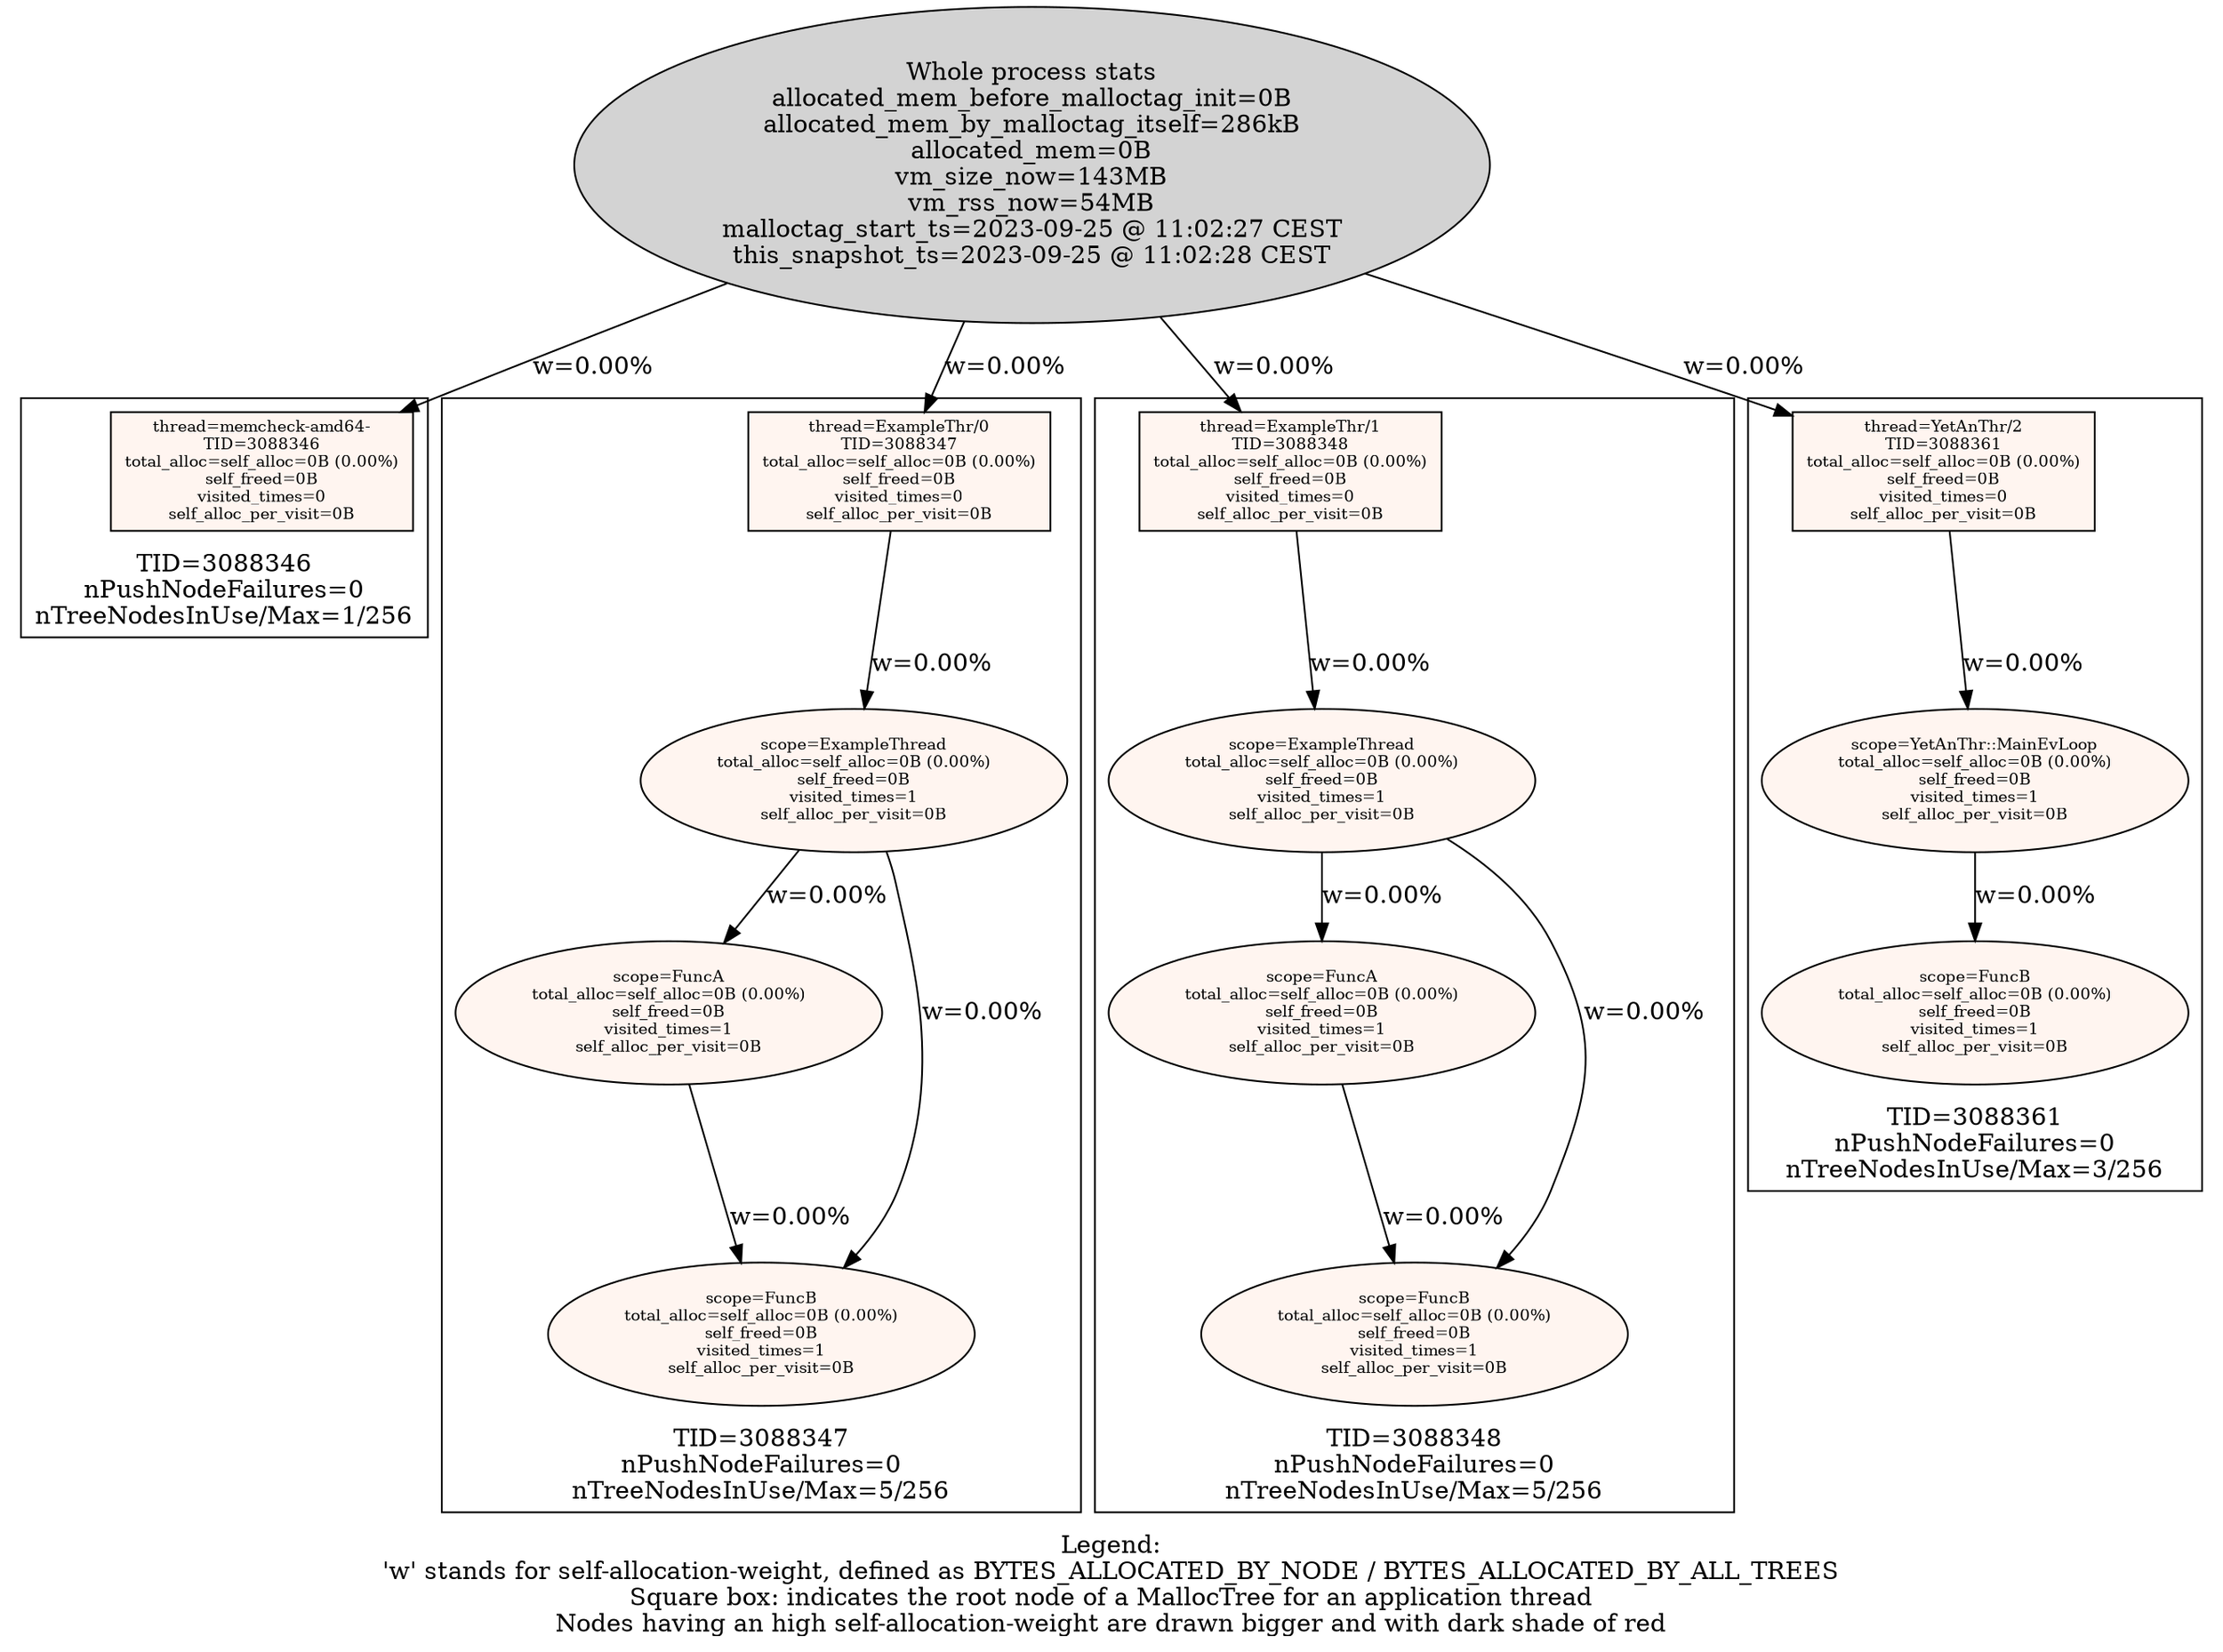 digraph AllMallocTrees {
 node [colorscheme=reds9 style=filled]
  "Process 3088346" [label="Whole process stats\nallocated_mem_before_malloctag_init=0B\nallocated_mem_by_malloctag_itself=286kB\nallocated_mem=0B\nvm_size_now=143MB\nvm_rss_now=54MB\nmalloctag_start_ts=2023-09-25 @ 11:02:27 CEST\nthis_snapshot_ts=2023-09-25 @ 11:02:28 CEST\n"
]
 subgraph cluster_TID3088346 {
  node [colorscheme=reds9 style=filled]
  labelloc="b"
  label="TID=3088346\nnPushNodeFailures=0\nnTreeNodesInUse/Max=1/256\n"
  "3088346_memcheck-amd64-" [label="thread=memcheck-amd64-\nTID=3088346\ntotal_alloc=self_alloc=0B (0.00%)\nself_freed=0B\nvisited_times=0\nself_alloc_per_visit=0B\n"
 shape=box fillcolor=1 fontsize=9]
 }

  "Process 3088346" -> "3088346_memcheck-amd64-" [label="w=0.00%"]
 subgraph cluster_TID3088347 {
  node [colorscheme=reds9 style=filled]
  labelloc="b"
  label="TID=3088347\nnPushNodeFailures=0\nnTreeNodesInUse/Max=5/256\n"
  "3088347_ExampleThr/0" [label="thread=ExampleThr/0\nTID=3088347\ntotal_alloc=self_alloc=0B (0.00%)\nself_freed=0B\nvisited_times=0\nself_alloc_per_visit=0B\n"
 shape=box fillcolor=1 fontsize=9]
  "3088347_ExampleThr/0" -> "3088347_ExampleThread" [label="w=0.00%"]
  "3088347_ExampleThread" [label="scope=ExampleThread\ntotal_alloc=self_alloc=0B (0.00%)\nself_freed=0B\nvisited_times=1\nself_alloc_per_visit=0B\n"
 fillcolor=1 fontsize=9]
  "3088347_ExampleThread" -> "3088347_FuncA" [label="w=0.00%"]
  "3088347_ExampleThread" -> "3088347_FuncB" [label="w=0.00%"]
  "3088347_FuncA" [label="scope=FuncA\ntotal_alloc=self_alloc=0B (0.00%)\nself_freed=0B\nvisited_times=1\nself_alloc_per_visit=0B\n"
 fillcolor=1 fontsize=9]
  "3088347_FuncA" -> "3088347_FuncB" [label="w=0.00%"]
  "3088347_FuncB" [label="scope=FuncB\ntotal_alloc=self_alloc=0B (0.00%)\nself_freed=0B\nvisited_times=1\nself_alloc_per_visit=0B\n"
 fillcolor=1 fontsize=9]
  "3088347_FuncB" [label="scope=FuncB\ntotal_alloc=self_alloc=0B (0.00%)\nself_freed=0B\nvisited_times=1\nself_alloc_per_visit=0B\n"
 fillcolor=1 fontsize=9]
 }

  "Process 3088346" -> "3088347_ExampleThr/0" [label="w=0.00%"]
 subgraph cluster_TID3088348 {
  node [colorscheme=reds9 style=filled]
  labelloc="b"
  label="TID=3088348\nnPushNodeFailures=0\nnTreeNodesInUse/Max=5/256\n"
  "3088348_ExampleThr/1" [label="thread=ExampleThr/1\nTID=3088348\ntotal_alloc=self_alloc=0B (0.00%)\nself_freed=0B\nvisited_times=0\nself_alloc_per_visit=0B\n"
 shape=box fillcolor=1 fontsize=9]
  "3088348_ExampleThr/1" -> "3088348_ExampleThread" [label="w=0.00%"]
  "3088348_ExampleThread" [label="scope=ExampleThread\ntotal_alloc=self_alloc=0B (0.00%)\nself_freed=0B\nvisited_times=1\nself_alloc_per_visit=0B\n"
 fillcolor=1 fontsize=9]
  "3088348_ExampleThread" -> "3088348_FuncA" [label="w=0.00%"]
  "3088348_ExampleThread" -> "3088348_FuncB" [label="w=0.00%"]
  "3088348_FuncA" [label="scope=FuncA\ntotal_alloc=self_alloc=0B (0.00%)\nself_freed=0B\nvisited_times=1\nself_alloc_per_visit=0B\n"
 fillcolor=1 fontsize=9]
  "3088348_FuncA" -> "3088348_FuncB" [label="w=0.00%"]
  "3088348_FuncB" [label="scope=FuncB\ntotal_alloc=self_alloc=0B (0.00%)\nself_freed=0B\nvisited_times=1\nself_alloc_per_visit=0B\n"
 fillcolor=1 fontsize=9]
  "3088348_FuncB" [label="scope=FuncB\ntotal_alloc=self_alloc=0B (0.00%)\nself_freed=0B\nvisited_times=1\nself_alloc_per_visit=0B\n"
 fillcolor=1 fontsize=9]
 }

  "Process 3088346" -> "3088348_ExampleThr/1" [label="w=0.00%"]
 subgraph cluster_TID3088361 {
  node [colorscheme=reds9 style=filled]
  labelloc="b"
  label="TID=3088361\nnPushNodeFailures=0\nnTreeNodesInUse/Max=3/256\n"
  "3088361_YetAnThr/2" [label="thread=YetAnThr/2\nTID=3088361\ntotal_alloc=self_alloc=0B (0.00%)\nself_freed=0B\nvisited_times=0\nself_alloc_per_visit=0B\n"
 shape=box fillcolor=1 fontsize=9]
  "3088361_YetAnThr/2" -> "3088361_YetAnThr::MainEvLoop" [label="w=0.00%"]
  "3088361_YetAnThr::MainEvLoop" [label="scope=YetAnThr::MainEvLoop\ntotal_alloc=self_alloc=0B (0.00%)\nself_freed=0B\nvisited_times=1\nself_alloc_per_visit=0B\n"
 fillcolor=1 fontsize=9]
  "3088361_YetAnThr::MainEvLoop" -> "3088361_FuncB" [label="w=0.00%"]
  "3088361_FuncB" [label="scope=FuncB\ntotal_alloc=self_alloc=0B (0.00%)\nself_freed=0B\nvisited_times=1\nself_alloc_per_visit=0B\n"
 fillcolor=1 fontsize=9]
 }

  "Process 3088346" -> "3088361_YetAnThr/2" [label="w=0.00%"]
 labelloc="b"
 label="Legend:\n'w' stands for self-allocation-weight, defined as BYTES_ALLOCATED_BY_NODE / BYTES_ALLOCATED_BY_ALL_TREES\nSquare box: indicates the root node of a MallocTree for an application thread\nNodes having an high self-allocation-weight are drawn bigger and with dark shade of red\n"
}

